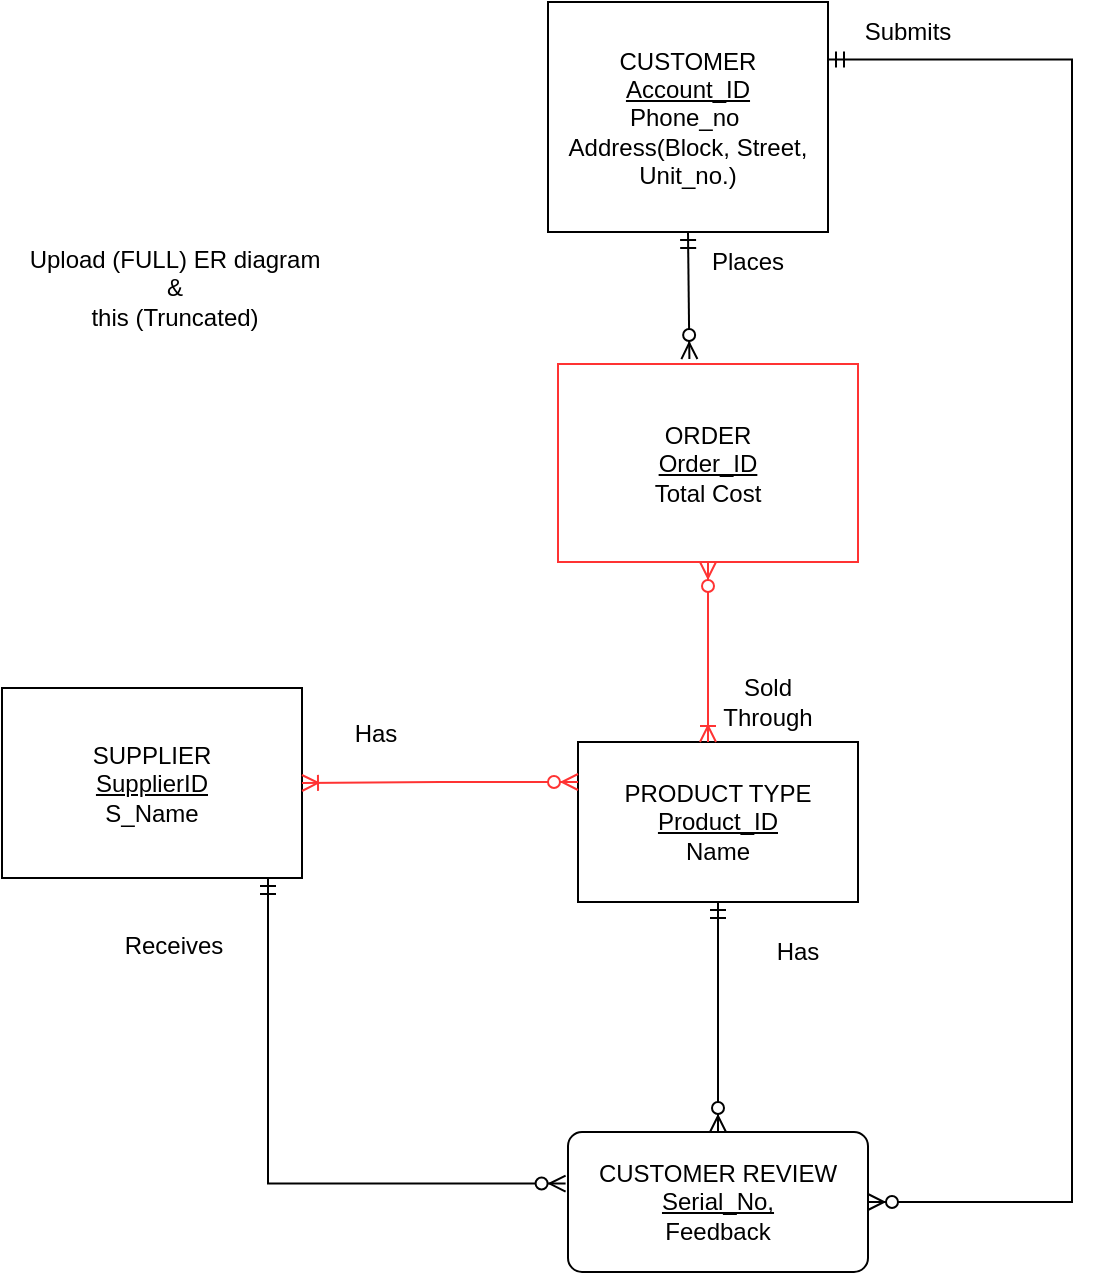 <mxfile version="20.7.4" type="device"><diagram id="VDTFMilBWUYDDSgCohuD" name="Page-1"><mxGraphModel dx="886" dy="560" grid="0" gridSize="10" guides="0" tooltips="1" connect="1" arrows="1" fold="1" page="0" pageScale="1" pageWidth="827" pageHeight="1169" math="0" shadow="0"><root><mxCell id="0"/><mxCell id="1" parent="0"/><mxCell id="rkDyKpXtCWHKwZn9cXlt-11" value="CUSTOMER&lt;br&gt;&lt;u&gt;Account_ID&lt;/u&gt;&lt;br&gt;Phone_no&amp;nbsp;&lt;br&gt;Address(Block, Street, Unit_no.)" style="whiteSpace=wrap;html=1;align=center;" parent="1" vertex="1"><mxGeometry x="130" y="20" width="140" height="115" as="geometry"/></mxCell><mxCell id="rkDyKpXtCWHKwZn9cXlt-34" value="PRODUCT TYPE&lt;br&gt;&lt;u&gt;Product_ID&lt;/u&gt;&lt;br&gt;Name" style="whiteSpace=wrap;html=1;align=center;" parent="1" vertex="1"><mxGeometry x="145" y="390" width="140" height="80" as="geometry"/></mxCell><mxCell id="rkDyKpXtCWHKwZn9cXlt-35" value="SUPPLIER&lt;br&gt;&lt;u&gt;SupplierID&lt;/u&gt;&lt;br&gt;S_Name" style="whiteSpace=wrap;html=1;align=center;" parent="1" vertex="1"><mxGeometry x="-143" y="363" width="150" height="95" as="geometry"/></mxCell><mxCell id="g38rrl1QCpaNHkntZ5ym-7" value="Places" style="text;html=1;strokeColor=none;fillColor=none;align=center;verticalAlign=middle;whiteSpace=wrap;rounded=0;" parent="1" vertex="1"><mxGeometry x="200" y="135" width="60" height="30" as="geometry"/></mxCell><mxCell id="g38rrl1QCpaNHkntZ5ym-10" value="Has" style="text;html=1;strokeColor=none;fillColor=none;align=center;verticalAlign=middle;whiteSpace=wrap;rounded=0;" parent="1" vertex="1"><mxGeometry x="14" y="366" width="60" height="40" as="geometry"/></mxCell><mxCell id="g38rrl1QCpaNHkntZ5ym-11" value="Sold Through" style="text;html=1;strokeColor=none;fillColor=none;align=center;verticalAlign=middle;whiteSpace=wrap;rounded=0;" parent="1" vertex="1"><mxGeometry x="210" y="355" width="60" height="30" as="geometry"/></mxCell><mxCell id="PzFOTVvERqWJm4797LQv-8" value="CUSTOMER REVIEW&lt;br&gt;&lt;u&gt;Serial_No,&lt;/u&gt;&lt;br&gt;Feedback" style="rounded=1;arcSize=10;whiteSpace=wrap;html=1;align=center;" parent="1" vertex="1"><mxGeometry x="140" y="585" width="150" height="70" as="geometry"/></mxCell><mxCell id="PzFOTVvERqWJm4797LQv-11" value="" style="edgeStyle=orthogonalEdgeStyle;fontSize=12;html=1;endArrow=ERzeroToMany;startArrow=ERmandOne;rounded=0;entryX=-0.008;entryY=0.368;entryDx=0;entryDy=0;entryPerimeter=0;" parent="1" source="rkDyKpXtCWHKwZn9cXlt-35" target="PzFOTVvERqWJm4797LQv-8" edge="1"><mxGeometry width="100" height="100" relative="1" as="geometry"><mxPoint x="-10" y="310" as="sourcePoint"/><mxPoint x="80" y="610" as="targetPoint"/><Array as="points"><mxPoint x="-10" y="611"/></Array></mxGeometry></mxCell><mxCell id="PzFOTVvERqWJm4797LQv-13" value="" style="fontSize=12;html=1;endArrow=ERzeroToMany;startArrow=ERmandOne;rounded=0;entryX=0.5;entryY=0;entryDx=0;entryDy=0;exitX=0.5;exitY=1;exitDx=0;exitDy=0;" parent="1" source="rkDyKpXtCWHKwZn9cXlt-34" target="PzFOTVvERqWJm4797LQv-8" edge="1"><mxGeometry width="100" height="100" relative="1" as="geometry"><mxPoint x="210" y="480" as="sourcePoint"/><mxPoint x="228.8" y="570.76" as="targetPoint"/></mxGeometry></mxCell><mxCell id="PzFOTVvERqWJm4797LQv-14" value="" style="edgeStyle=orthogonalEdgeStyle;fontSize=12;html=1;endArrow=ERzeroToMany;startArrow=ERmandOne;rounded=0;entryX=1;entryY=0.5;entryDx=0;entryDy=0;exitX=1;exitY=0.25;exitDx=0;exitDy=0;" parent="1" source="rkDyKpXtCWHKwZn9cXlt-11" target="PzFOTVvERqWJm4797LQv-8" edge="1"><mxGeometry width="100" height="100" relative="1" as="geometry"><mxPoint x="720" y="140" as="sourcePoint"/><mxPoint x="330" y="620" as="targetPoint"/><Array as="points"><mxPoint x="392" y="49"/><mxPoint x="392" y="620"/></Array></mxGeometry></mxCell><mxCell id="PzFOTVvERqWJm4797LQv-15" value="Submits" style="text;html=1;strokeColor=none;fillColor=none;align=center;verticalAlign=middle;whiteSpace=wrap;rounded=0;" parent="1" vertex="1"><mxGeometry x="280" y="20" width="60" height="30" as="geometry"/></mxCell><mxCell id="PzFOTVvERqWJm4797LQv-16" value="Receives" style="text;html=1;strokeColor=none;fillColor=none;align=center;verticalAlign=middle;whiteSpace=wrap;rounded=0;" parent="1" vertex="1"><mxGeometry x="-87" y="477" width="60" height="30" as="geometry"/></mxCell><mxCell id="PzFOTVvERqWJm4797LQv-17" value="Has" style="text;html=1;strokeColor=none;fillColor=none;align=center;verticalAlign=middle;whiteSpace=wrap;rounded=0;" parent="1" vertex="1"><mxGeometry x="225" y="480" width="60" height="30" as="geometry"/></mxCell><mxCell id="PzFOTVvERqWJm4797LQv-18" value="" style="fontSize=12;html=1;endArrow=ERzeroToMany;startArrow=ERmandOne;rounded=0;exitX=0.5;exitY=1;exitDx=0;exitDy=0;entryX=0.438;entryY=-0.025;entryDx=0;entryDy=0;entryPerimeter=0;" parent="1" target="cuD6eBqbr1tzJ8LUrFg--2" edge="1"><mxGeometry width="100" height="100" relative="1" as="geometry"><mxPoint x="200" y="135" as="sourcePoint"/><mxPoint x="200" y="210" as="targetPoint"/></mxGeometry></mxCell><mxCell id="AUylbieLomUMoTfikH9i-1" value="" style="fontSize=12;html=1;endArrow=ERoneToMany;startArrow=ERzeroToMany;rounded=0;fillColor=#FF0000;strokeColor=#FF3333;" parent="1" edge="1"><mxGeometry width="100" height="100" relative="1" as="geometry"><mxPoint x="210" y="300" as="sourcePoint"/><mxPoint x="210" y="390" as="targetPoint"/></mxGeometry></mxCell><mxCell id="AUylbieLomUMoTfikH9i-2" value="" style="fontSize=12;html=1;endArrow=ERoneToMany;startArrow=ERzeroToMany;rounded=0;fillColor=#FF0000;strokeColor=#FF3333;edgeStyle=orthogonalEdgeStyle;entryX=1;entryY=0.5;entryDx=0;entryDy=0;exitX=0;exitY=0.25;exitDx=0;exitDy=0;" parent="1" source="rkDyKpXtCWHKwZn9cXlt-34" target="rkDyKpXtCWHKwZn9cXlt-35" edge="1"><mxGeometry width="100" height="100" relative="1" as="geometry"><mxPoint x="100" y="270" as="sourcePoint"/><mxPoint x="100" y="360" as="targetPoint"/></mxGeometry></mxCell><mxCell id="cuD6eBqbr1tzJ8LUrFg--2" value="ORDER&lt;br&gt;&lt;u&gt;Order_ID&lt;/u&gt;&lt;br&gt;Total Cost" style="rounded=0;whiteSpace=wrap;html=1;strokeColor=#FF3333;" parent="1" vertex="1"><mxGeometry x="135" y="201" width="150" height="99" as="geometry"/></mxCell><mxCell id="0COhHUQoEufWJq21OljL-1" value="Upload (FULL) ER diagram&lt;br&gt;&amp;amp;&lt;br&gt;this (Truncated)" style="text;html=1;align=center;verticalAlign=middle;resizable=0;points=[];autosize=1;strokeColor=none;fillColor=none;" parent="1" vertex="1"><mxGeometry x="-139" y="135" width="163" height="55" as="geometry"/></mxCell></root></mxGraphModel></diagram></mxfile>